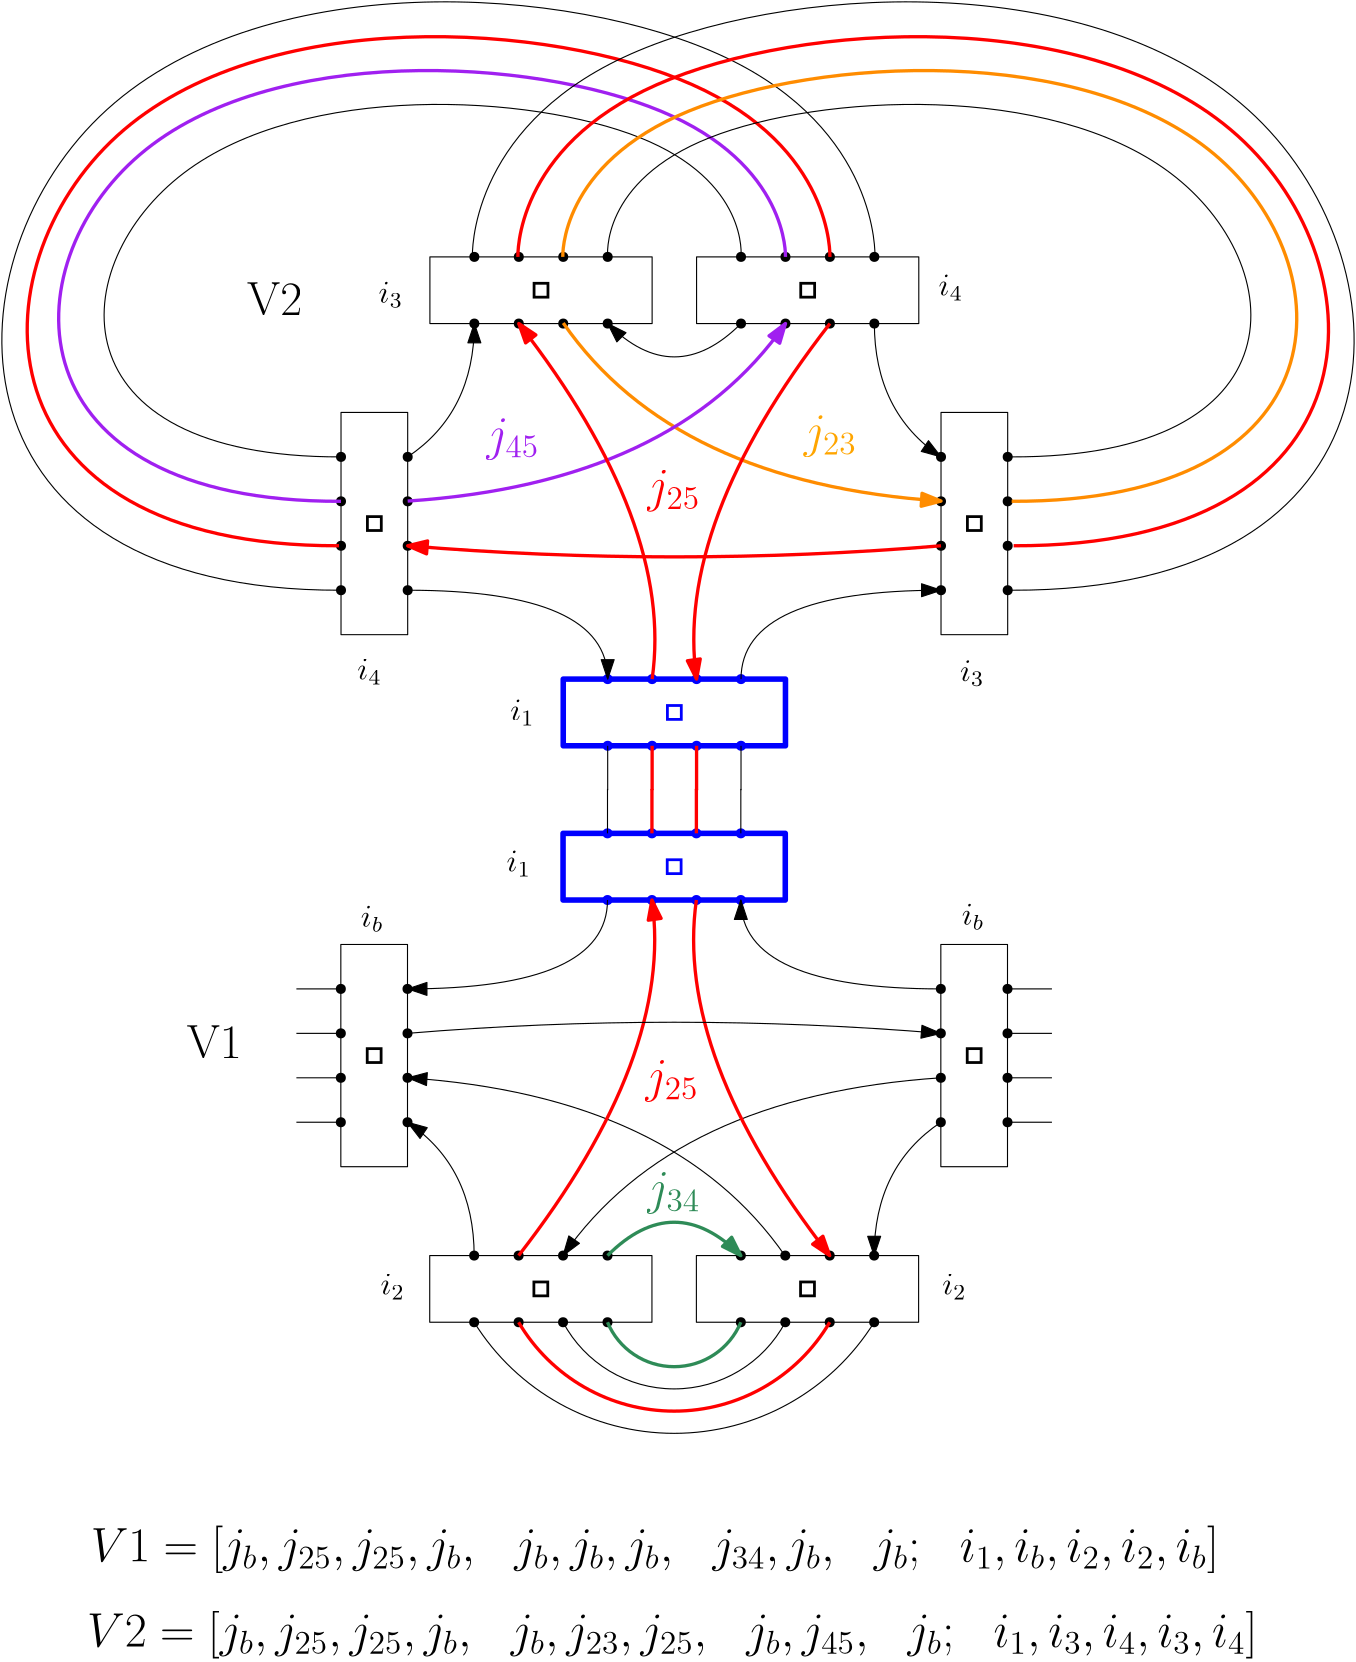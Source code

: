 <?xml version="1.0"?>
<!DOCTYPE ipe SYSTEM "ipe.dtd">
<ipe version="70218" creator="Ipe 7.2.23">
<info created="D:20220509213719" modified="D:20220527085534"/>
<ipestyle name="basic">
<symbol name="arrow/arc(spx)">
<path stroke="sym-stroke" fill="sym-stroke" pen="sym-pen">
0 0 m
-1 0.333 l
-1 -0.333 l
h
</path>
</symbol>
<symbol name="arrow/farc(spx)">
<path stroke="sym-stroke" fill="white" pen="sym-pen">
0 0 m
-1 0.333 l
-1 -0.333 l
h
</path>
</symbol>
<symbol name="arrow/ptarc(spx)">
<path stroke="sym-stroke" fill="sym-stroke" pen="sym-pen">
0 0 m
-1 0.333 l
-0.8 0 l
-1 -0.333 l
h
</path>
</symbol>
<symbol name="arrow/fptarc(spx)">
<path stroke="sym-stroke" fill="white" pen="sym-pen">
0 0 m
-1 0.333 l
-0.8 0 l
-1 -0.333 l
h
</path>
</symbol>
<symbol name="mark/circle(sx)" transformations="translations">
<path fill="sym-stroke">
0.6 0 0 0.6 0 0 e
0.4 0 0 0.4 0 0 e
</path>
</symbol>
<symbol name="mark/disk(sx)" transformations="translations">
<path fill="sym-stroke">
0.6 0 0 0.6 0 0 e
</path>
</symbol>
<symbol name="mark/fdisk(sfx)" transformations="translations">
<group>
<path fill="sym-fill">
0.5 0 0 0.5 0 0 e
</path>
<path fill="sym-stroke" fillrule="eofill">
0.6 0 0 0.6 0 0 e
0.4 0 0 0.4 0 0 e
</path>
</group>
</symbol>
<symbol name="mark/box(sx)" transformations="translations">
<path fill="sym-stroke" fillrule="eofill">
-0.6 -0.6 m
0.6 -0.6 l
0.6 0.6 l
-0.6 0.6 l
h
-0.4 -0.4 m
0.4 -0.4 l
0.4 0.4 l
-0.4 0.4 l
h
</path>
</symbol>
<symbol name="mark/square(sx)" transformations="translations">
<path fill="sym-stroke">
-0.6 -0.6 m
0.6 -0.6 l
0.6 0.6 l
-0.6 0.6 l
h
</path>
</symbol>
<symbol name="mark/fsquare(sfx)" transformations="translations">
<group>
<path fill="sym-fill">
-0.5 -0.5 m
0.5 -0.5 l
0.5 0.5 l
-0.5 0.5 l
h
</path>
<path fill="sym-stroke" fillrule="eofill">
-0.6 -0.6 m
0.6 -0.6 l
0.6 0.6 l
-0.6 0.6 l
h
-0.4 -0.4 m
0.4 -0.4 l
0.4 0.4 l
-0.4 0.4 l
h
</path>
</group>
</symbol>
<symbol name="mark/cross(sx)" transformations="translations">
<group>
<path fill="sym-stroke">
-0.43 -0.57 m
0.57 0.43 l
0.43 0.57 l
-0.57 -0.43 l
h
</path>
<path fill="sym-stroke">
-0.43 0.57 m
0.57 -0.43 l
0.43 -0.57 l
-0.57 0.43 l
h
</path>
</group>
</symbol>
<symbol name="arrow/fnormal(spx)">
<path stroke="sym-stroke" fill="white" pen="sym-pen">
0 0 m
-1 0.333 l
-1 -0.333 l
h
</path>
</symbol>
<symbol name="arrow/pointed(spx)">
<path stroke="sym-stroke" fill="sym-stroke" pen="sym-pen">
0 0 m
-1 0.333 l
-0.8 0 l
-1 -0.333 l
h
</path>
</symbol>
<symbol name="arrow/fpointed(spx)">
<path stroke="sym-stroke" fill="white" pen="sym-pen">
0 0 m
-1 0.333 l
-0.8 0 l
-1 -0.333 l
h
</path>
</symbol>
<symbol name="arrow/linear(spx)">
<path stroke="sym-stroke" pen="sym-pen">
-1 0.333 m
0 0 l
-1 -0.333 l
</path>
</symbol>
<symbol name="arrow/fdouble(spx)">
<path stroke="sym-stroke" fill="white" pen="sym-pen">
0 0 m
-1 0.333 l
-1 -0.333 l
h
-1 0 m
-2 0.333 l
-2 -0.333 l
h
</path>
</symbol>
<symbol name="arrow/double(spx)">
<path stroke="sym-stroke" fill="sym-stroke" pen="sym-pen">
0 0 m
-1 0.333 l
-1 -0.333 l
h
-1 0 m
-2 0.333 l
-2 -0.333 l
h
</path>
</symbol>
<symbol name="arrow/mid-normal(spx)">
<path stroke="sym-stroke" fill="sym-stroke" pen="sym-pen">
0.5 0 m
-0.5 0.333 l
-0.5 -0.333 l
h
</path>
</symbol>
<symbol name="arrow/mid-fnormal(spx)">
<path stroke="sym-stroke" fill="white" pen="sym-pen">
0.5 0 m
-0.5 0.333 l
-0.5 -0.333 l
h
</path>
</symbol>
<symbol name="arrow/mid-pointed(spx)">
<path stroke="sym-stroke" fill="sym-stroke" pen="sym-pen">
0.5 0 m
-0.5 0.333 l
-0.3 0 l
-0.5 -0.333 l
h
</path>
</symbol>
<symbol name="arrow/mid-fpointed(spx)">
<path stroke="sym-stroke" fill="white" pen="sym-pen">
0.5 0 m
-0.5 0.333 l
-0.3 0 l
-0.5 -0.333 l
h
</path>
</symbol>
<symbol name="arrow/mid-double(spx)">
<path stroke="sym-stroke" fill="sym-stroke" pen="sym-pen">
1 0 m
0 0.333 l
0 -0.333 l
h
0 0 m
-1 0.333 l
-1 -0.333 l
h
</path>
</symbol>
<symbol name="arrow/mid-fdouble(spx)">
<path stroke="sym-stroke" fill="white" pen="sym-pen">
1 0 m
0 0.333 l
0 -0.333 l
h
0 0 m
-1 0.333 l
-1 -0.333 l
h
</path>
</symbol>
<symbol name="arrow/mid-spinfoam(spx)">
<path stroke="sym-stroke" pen="sym-pen">
-0.25 0.5 m
0.25 0 l
-0.25 -0.5 l
</path>
</symbol>
<anglesize name="22.5 deg" value="22.5"/>
<anglesize name="30 deg" value="30"/>
<anglesize name="45 deg" value="45"/>
<anglesize name="60 deg" value="60"/>
<anglesize name="90 deg" value="90"/>
<arrowsize name="large" value="10"/>
<arrowsize name="small" value="5"/>
<arrowsize name="tiny" value="3"/>
<color name="blue" value="0 0 1"/>
<color name="brown" value="0.647 0.165 0.165"/>
<color name="darkblue" value="0 0 0.545"/>
<color name="darkcyan" value="0 0.545 0.545"/>
<color name="darkgray" value="0.663"/>
<color name="darkgreen" value="0 0.392 0"/>
<color name="darkmagenta" value="0.545 0 0.545"/>
<color name="darkorange" value="1 0.549 0"/>
<color name="darkred" value="0.545 0 0"/>
<color name="gold" value="1 0.843 0"/>
<color name="gray" value="0.745"/>
<color name="green" value="0 1 0"/>
<color name="lightblue" value="0.678 0.847 0.902"/>
<color name="lightcyan" value="0.878 1 1"/>
<color name="lightgray" value="0.827"/>
<color name="lightgreen" value="0.565 0.933 0.565"/>
<color name="lightyellow" value="1 1 0.878"/>
<color name="navy" value="0 0 0.502"/>
<color name="orange" value="1 0.647 0"/>
<color name="pink" value="1 0.753 0.796"/>
<color name="purple" value="0.627 0.125 0.941"/>
<color name="red" value="1 0 0"/>
<color name="seagreen" value="0.18 0.545 0.341"/>
<color name="turquoise" value="0.251 0.878 0.816"/>
<color name="violet" value="0.933 0.51 0.933"/>
<color name="yellow" value="1 1 0"/>
<dashstyle name="dash dot dotted" value="[4 2 1 2 1 2] 0"/>
<dashstyle name="dash dotted" value="[4 2 1 2] 0"/>
<dashstyle name="dashed" value="[4] 0"/>
<dashstyle name="dotted" value="[1 3] 0"/>
<gridsize name="10 pts (~3.5 mm)" value="10"/>
<gridsize name="14 pts (~5 mm)" value="14"/>
<gridsize name="16 pts (~6 mm)" value="16"/>
<gridsize name="20 pts (~7 mm)" value="20"/>
<gridsize name="28 pts (~10 mm)" value="28"/>
<gridsize name="32 pts (~12 mm)" value="32"/>
<gridsize name="4 pts" value="4"/>
<gridsize name="56 pts (~20 mm)" value="56"/>
<gridsize name="8 pts (~3 mm)" value="8"/>
<opacity name="10%" value="0.1"/>
<opacity name="30%" value="0.3"/>
<opacity name="50%" value="0.5"/>
<opacity name="75%" value="0.75"/>
<pen name="fat" value="1.2"/>
<pen name="heavier" value="0.8"/>
<pen name="ultrafat" value="2"/>
<symbolsize name="large" value="5"/>
<symbolsize name="small" value="2"/>
<symbolsize name="tiny" value="1.1"/>
<textsize name="Huge" value="\Huge"/>
<textsize name="LARGE" value="\LARGE"/>
<textsize name="Large" value="\Large"/>
<textsize name="footnote" value="\footnotesize"/>
<textsize name="huge" value="\huge"/>
<textsize name="large" value="\large"/>
<textsize name="small" value="\small"/>
<textsize name="tiny" value="\tiny"/>
<textstyle name="center" begin="\begin{center}" end="\end{center}"/>
<textstyle name="item" begin="\begin{itemize}\item{}" end="\end{itemize}"/>
<textstyle name="itemize" begin="\begin{itemize}" end="\end{itemize}"/>
<tiling name="falling" angle="-60" step="4" width="1"/>
<tiling name="rising" angle="30" step="4" width="1"/>
</ipestyle>
<page>
<layer name="SelfEnergy"/>
<layer name="Frogface"/>
<layer name="Penguin"/>
<layer name="Goat"/>
<view layers="Goat" active="Goat"/>
<group layer="SelfEnergy" matrix="0 1 -1 0 544 184">
<path stroke="black">
192 464 m
192 384 l
216 384 l
216 464 l
h
</path>
<use name="mark/disk(sx)" pos="192 448" size="normal" stroke="black"/>
<use name="mark/disk(sx)" pos="192 432" size="normal" stroke="black"/>
<use name="mark/disk(sx)" pos="192 416" size="normal" stroke="black"/>
<use name="mark/disk(sx)" pos="192 400" size="normal" stroke="black"/>
<use name="mark/disk(sx)" pos="216 448" size="normal" stroke="black"/>
<use name="mark/disk(sx)" pos="216 432" size="normal" stroke="black"/>
<use name="mark/disk(sx)" pos="216 416" size="normal" stroke="black"/>
<use name="mark/disk(sx)" pos="216 400" size="normal" stroke="black"/>
<use name="mark/fsquare(sfx)" pos="204 424" size="large" stroke="black"/>
</group>
<group matrix="1 0 0 1 0 -96">
<path stroke="black">
192 464 m
192 384 l
216 384 l
216 464 l
h
</path>
<use name="mark/disk(sx)" pos="192 448" size="normal" stroke="black"/>
<use name="mark/disk(sx)" pos="192 432" size="normal" stroke="black"/>
<use name="mark/disk(sx)" pos="192 416" size="normal" stroke="black"/>
<use name="mark/disk(sx)" pos="192 400" size="normal" stroke="black"/>
<use name="mark/disk(sx)" pos="216 448" size="normal" stroke="black"/>
<use name="mark/disk(sx)" pos="216 432" size="normal" stroke="black"/>
<use name="mark/disk(sx)" pos="216 416" size="normal" stroke="black"/>
<use name="mark/disk(sx)" pos="216 400" size="normal" stroke="black"/>
<use name="mark/fsquare(sfx)" pos="204 424" size="large" stroke="black"/>
</group>
<group matrix="1 0 0 1 0 -192">
<path stroke="black">
192 464 m
192 384 l
216 384 l
216 464 l
h
</path>
<use name="mark/disk(sx)" pos="192 448" size="normal" stroke="black"/>
<use name="mark/disk(sx)" pos="192 432" size="normal" stroke="black"/>
<use name="mark/disk(sx)" pos="192 416" size="normal" stroke="black"/>
<use name="mark/disk(sx)" pos="192 400" size="normal" stroke="black"/>
<use name="mark/disk(sx)" pos="216 448" size="normal" stroke="black"/>
<use name="mark/disk(sx)" pos="216 432" size="normal" stroke="black"/>
<use name="mark/disk(sx)" pos="216 416" size="normal" stroke="black"/>
<use name="mark/disk(sx)" pos="216 400" size="normal" stroke="black"/>
<use name="mark/fsquare(sfx)" pos="204 424" size="large" stroke="black"/>
</group>
<group matrix="0 1 -1 0 544 -32">
<path stroke="black">
192 464 m
192 384 l
216 384 l
216 464 l
h
</path>
<use name="mark/disk(sx)" pos="192 448" size="normal" stroke="black"/>
<use name="mark/disk(sx)" pos="192 432" size="normal" stroke="black"/>
<use name="mark/disk(sx)" pos="192 416" size="normal" stroke="black"/>
<use name="mark/disk(sx)" pos="192 400" size="normal" stroke="black"/>
<use name="mark/disk(sx)" pos="216 448" size="normal" stroke="black"/>
<use name="mark/disk(sx)" pos="216 432" size="normal" stroke="black"/>
<use name="mark/disk(sx)" pos="216 416" size="normal" stroke="black"/>
<use name="mark/disk(sx)" pos="216 400" size="normal" stroke="black"/>
<use name="mark/fsquare(sfx)" pos="204 424" size="large" stroke="black"/>
</group>
<group matrix="1 0 0 1 -152 -144">
<path stroke="black">
192 464 m
192 384 l
216 384 l
216 464 l
h
</path>
<use name="mark/disk(sx)" pos="192 448" size="normal" stroke="black"/>
<use name="mark/disk(sx)" pos="192 432" size="normal" stroke="black"/>
<use name="mark/disk(sx)" pos="192 416" size="normal" stroke="black"/>
<use name="mark/disk(sx)" pos="192 400" size="normal" stroke="black"/>
<use name="mark/disk(sx)" pos="216 448" size="normal" stroke="black"/>
<use name="mark/disk(sx)" pos="216 432" size="normal" stroke="black"/>
<use name="mark/disk(sx)" pos="216 416" size="normal" stroke="black"/>
<use name="mark/disk(sx)" pos="216 400" size="normal" stroke="black"/>
<use name="mark/fsquare(sfx)" pos="204 424" size="large" stroke="black"/>
</group>
<path stroke="black">
64 304 m
96 304
96 376 c
</path>
<path stroke="black">
64 256 m
96 256
96 184 c
</path>
<path stroke="black">
144 184 m
160.115 208
192.199 208 c
</path>
<path stroke="black">
192 304 m
168 280
192 256 c
</path>
<path matrix="0.800496 0 0 1 38.3444 0" stroke="black">
112 184 m
120.01 280
192.199 320 c
</path>
<path matrix="0.8 0 0 1 38.4 0" stroke="black">
112 376 m
120 280
192 240 c
</path>
<path stroke="black">
64 288 m
120 280
192 336 c
</path>
<path stroke="black">
64 272 m
120 280
192 224 c
</path>
<path matrix="1 0 0 1 -16 0" stroke="black">
128 376 m
120 280
128 184 c
</path>
<path stroke="black">
24 304 m
40 304 l
</path>
<path stroke="black">
24 288 m
40 288 l
</path>
<path stroke="black">
24 272 m
40 272 l
</path>
<path stroke="black">
24 256 m
40 256 l
</path>
<path stroke="black">
144 376 m
160.066 352
192.065 352 c
</path>
<group matrix="0 -1 1 0 -32 376">
<path stroke="black">
192 464 m
192 384 l
216 384 l
216 464 l
h
</path>
<use name="mark/disk(sx)" pos="192 448" size="normal" stroke="black"/>
<use name="mark/disk(sx)" pos="192 432" size="normal" stroke="black"/>
<use name="mark/disk(sx)" pos="192 416" size="normal" stroke="black"/>
<use name="mark/disk(sx)" pos="192 400" size="normal" stroke="black"/>
<use name="mark/disk(sx)" pos="216 448" size="normal" stroke="black"/>
<use name="mark/disk(sx)" pos="216 432" size="normal" stroke="black"/>
<use name="mark/disk(sx)" pos="216 416" size="normal" stroke="black"/>
<use name="mark/disk(sx)" pos="216 400" size="normal" stroke="black"/>
<use name="mark/fsquare(sfx)" pos="204 424" size="large" stroke="black"/>
</group>
<group matrix="-1 0 0 -1 512 656">
<path stroke="black">
192 464 m
192 384 l
216 384 l
216 464 l
h
</path>
<use name="mark/disk(sx)" pos="192 448" size="normal" stroke="black"/>
<use name="mark/disk(sx)" pos="192 432" size="normal" stroke="black"/>
<use name="mark/disk(sx)" pos="192 416" size="normal" stroke="black"/>
<use name="mark/disk(sx)" pos="192 400" size="normal" stroke="black"/>
<use name="mark/disk(sx)" pos="216 448" size="normal" stroke="black"/>
<use name="mark/disk(sx)" pos="216 432" size="normal" stroke="black"/>
<use name="mark/disk(sx)" pos="216 416" size="normal" stroke="black"/>
<use name="mark/disk(sx)" pos="216 400" size="normal" stroke="black"/>
<use name="mark/fsquare(sfx)" pos="204 424" size="large" stroke="black"/>
</group>
<group matrix="-1 0 0 -1 512 752">
<path stroke="black">
192 464 m
192 384 l
216 384 l
216 464 l
h
</path>
<use name="mark/disk(sx)" pos="192 448" size="normal" stroke="black"/>
<use name="mark/disk(sx)" pos="192 432" size="normal" stroke="black"/>
<use name="mark/disk(sx)" pos="192 416" size="normal" stroke="black"/>
<use name="mark/disk(sx)" pos="192 400" size="normal" stroke="black"/>
<use name="mark/disk(sx)" pos="216 448" size="normal" stroke="black"/>
<use name="mark/disk(sx)" pos="216 432" size="normal" stroke="black"/>
<use name="mark/disk(sx)" pos="216 416" size="normal" stroke="black"/>
<use name="mark/disk(sx)" pos="216 400" size="normal" stroke="black"/>
<use name="mark/fsquare(sfx)" pos="204 424" size="large" stroke="black"/>
</group>
<group matrix="0 -1 1 0 -32 592">
<path stroke="black">
192 464 m
192 384 l
216 384 l
216 464 l
h
</path>
<use name="mark/disk(sx)" pos="192 448" size="normal" stroke="black"/>
<use name="mark/disk(sx)" pos="192 432" size="normal" stroke="black"/>
<use name="mark/disk(sx)" pos="192 416" size="normal" stroke="black"/>
<use name="mark/disk(sx)" pos="192 400" size="normal" stroke="black"/>
<use name="mark/disk(sx)" pos="216 448" size="normal" stroke="black"/>
<use name="mark/disk(sx)" pos="216 432" size="normal" stroke="black"/>
<use name="mark/disk(sx)" pos="216 416" size="normal" stroke="black"/>
<use name="mark/disk(sx)" pos="216 400" size="normal" stroke="black"/>
<use name="mark/fsquare(sfx)" pos="204 424" size="large" stroke="black"/>
</group>
<group matrix="-1 0 0 -1 664 704">
<path stroke="black">
192 464 m
192 384 l
216 384 l
216 464 l
h
</path>
<use name="mark/disk(sx)" pos="192 448" size="normal" stroke="black"/>
<use name="mark/disk(sx)" pos="192 432" size="normal" stroke="black"/>
<use name="mark/disk(sx)" pos="192 416" size="normal" stroke="black"/>
<use name="mark/disk(sx)" pos="192 400" size="normal" stroke="black"/>
<use name="mark/disk(sx)" pos="216 448" size="normal" stroke="black"/>
<use name="mark/disk(sx)" pos="216 432" size="normal" stroke="black"/>
<use name="mark/disk(sx)" pos="216 416" size="normal" stroke="black"/>
<use name="mark/disk(sx)" pos="216 400" size="normal" stroke="black"/>
<use name="mark/fsquare(sfx)" pos="204 424" size="large" stroke="black"/>
</group>
<path matrix="-1 0 0 -1 512 560" stroke="black">
64 304 m
96 304
96 376 c
</path>
<path matrix="-1 0 0 -1 512 560" stroke="black">
64 256 m
96 256
96 184 c
</path>
<path matrix="-1 0 0 -1 512 560" stroke="black">
144 184 m
160.115 208
192.199 208 c
</path>
<path matrix="-1 0 0 -1 512 560" stroke="black">
192 304 m
168 280
192 256 c
</path>
<path matrix="-0.800496 0 0 -1 473.656 560" stroke="black">
112 184 m
120.01 280
192.199 320 c
</path>
<path matrix="-0.8 0 0 -1 473.6 560" stroke="black">
112 376 m
120 280
192 240 c
</path>
<path matrix="-1 0 0 -1 512 560" stroke="black">
64 288 m
120 280
192 336 c
</path>
<path matrix="-1 0 0 -1 512 560" stroke="black">
64 272 m
120 280
192 224 c
</path>
<path matrix="-1 0 0 -1 528 560" stroke="black">
128 376 m
120 280
128 184 c
</path>
<path matrix="-1 0 0 -1 512 560" stroke="black">
24 304 m
40 304 l
</path>
<path matrix="-1 0 0 -1 512 560" stroke="black">
24 288 m
40 288 l
</path>
<path matrix="-1 0 0 -1 512 560" stroke="black">
24 272 m
40 272 l
</path>
<path matrix="-1 0 0 -1 512 560" stroke="black">
24 256 m
40 256 l
</path>
<path matrix="-1 0 0 -1 512 560" stroke="black">
144 376 m
160.066 352
192.065 352 c
</path>
<path matrix="-1 0 0 -1 512 776" stroke="black">
144 376 m
160.066 352
192.065 352 c
</path>
<path matrix="1 0 0 1 0 216" stroke="black">
144 184 m
160.115 208
192.199 208 c
</path>
<path stroke="black">
192.199 424 m
319.935 424 l
</path>
<path stroke="black">
216 352 m
296 352 l
</path>
<path stroke="black">
216 336 m
296 336 l
</path>
<path stroke="black">
216 320 m
296 320 l
</path>
<path stroke="black">
216 304 m
296 304 l
</path>
<path stroke="black">
216 256 m
296 256 l
</path>
<path stroke="black">
216 240 m
296 240 l
</path>
<path stroke="black">
216 224 m
296 224 l
</path>
<path stroke="black">
216 208 m
296 208 l
</path>
<path matrix="-1.18182 0 0 -1.66667 554.182 1026.67" stroke="black">
144 376 m
160.066 352
192.065 352 c
</path>
<path matrix="1.18182 0 0 1.66667 -42.1818 93.3333" stroke="black">
144 184 m
160.115 208
192.199 208 c
</path>
<path stroke="black">
184.962 440 m
327.196 440 l
</path>
<path matrix="-1.36364 0 0 -2.33335 596.364 1277.34" stroke="black">
144 376 m
160.066 352
192.065 352 c
</path>
<path matrix="1.36364 0 0 2.33335 -84.3637 -29.3354" stroke="black">
144 184 m
160.115 208
192.199 208 c
</path>
<path stroke="black">
177.726 456.002 m
334.457 456.003 l
</path>
<path matrix="-1.54546 0 0 -3.00005 638.547 1528.02" stroke="black">
144 376 m
160.066 352
192.065 352 c
</path>
<path matrix="1.54546 0 0 3.00005 -126.546 -152.009" stroke="black">
144 184 m
160.115 208
192.199 208 c
</path>
<path stroke="black">
170.49 472.003 m
341.718 472.001 l
</path>
<path matrix="1 0 0 1 0.00024 -216" stroke="black">
144 376 m
160.066 352
192.065 352 c
</path>
<path matrix="-1 0 0 -1 512 344" stroke="black">
144 184 m
160.115 208
192.199 208 c
</path>
<path stroke="black">
319.801 136 m
192.065 136 l
</path>
<path matrix="1.18182 0 0 1.66667 -42.1818 -466.67" stroke="black">
144 376 m
160.066 352
192.065 352 c
</path>
<path matrix="-1.18182 0 0 -1.66667 554.182 466.667" stroke="black">
144 184 m
160.115 208
192.199 208 c
</path>
<path stroke="black">
327.037 120 m
184.804 119.999 l
</path>
<path matrix="1.36364 0 0 2.33335 -84.3638 -717.34" stroke="black">
144 376 m
160.066 352
192.065 352 c
</path>
<path matrix="-1.36364 0 0 -2.33335 596.364 589.336" stroke="black">
144 184 m
160.115 208
192.199 208 c
</path>
<path stroke="black">
334.274 103.999 m
177.542 103.998 l
</path>
<path matrix="1.54546 0 0 3.00005 -126.547 -968.02" stroke="black">
144 376 m
160.066 352
192.065 352 c
</path>
<path matrix="-1.54546 0 0 -3.00005 638.546 712.009" stroke="black">
144 184 m
160.115 208
192.199 208 c
</path>
<path stroke="black">
341.51 87.9988 m
170.282 87.999 l
</path>
<group layer="Frogface" matrix="0 1 -1 0 578.558 439.983">
<path stroke="black">
192 464 m
192 384 l
216 384 l
216 464 l
h
</path>
<use name="mark/disk(sx)" pos="192 448" size="normal" stroke="black"/>
<use name="mark/disk(sx)" pos="192 432" size="normal" stroke="black"/>
<use name="mark/disk(sx)" pos="192 416" size="normal" stroke="black"/>
<use name="mark/disk(sx)" pos="192 400" size="normal" stroke="black"/>
<use name="mark/disk(sx)" pos="216 448" size="normal" stroke="black"/>
<use name="mark/disk(sx)" pos="216 432" size="normal" stroke="black"/>
<use name="mark/disk(sx)" pos="216 416" size="normal" stroke="black"/>
<use name="mark/disk(sx)" pos="216 400" size="normal" stroke="black"/>
<use name="mark/fsquare(sfx)" pos="204 424" size="large" stroke="black"/>
</group>
<group matrix="1 0 0 1 34.5577 159.983">
<path stroke="black">
192 464 m
192 384 l
216 384 l
216 464 l
h
</path>
<use name="mark/disk(sx)" pos="192 448" size="normal" stroke="black"/>
<use name="mark/disk(sx)" pos="192 432" size="normal" stroke="black"/>
<use name="mark/disk(sx)" pos="192 416" size="normal" stroke="black"/>
<use name="mark/disk(sx)" pos="192 400" size="normal" stroke="black"/>
<use name="mark/disk(sx)" pos="216 448" size="normal" stroke="black"/>
<use name="mark/disk(sx)" pos="216 432" size="normal" stroke="black"/>
<use name="mark/disk(sx)" pos="216 416" size="normal" stroke="black"/>
<use name="mark/disk(sx)" pos="216 400" size="normal" stroke="black"/>
<use name="mark/fsquare(sfx)" pos="204 424" size="large" stroke="black"/>
</group>
<group matrix="1 0 0 1 34.5577 63.9829">
<path stroke="black">
192 464 m
192 384 l
216 384 l
216 464 l
h
</path>
<use name="mark/disk(sx)" pos="192 448" size="normal" stroke="black"/>
<use name="mark/disk(sx)" pos="192 432" size="normal" stroke="black"/>
<use name="mark/disk(sx)" pos="192 416" size="normal" stroke="black"/>
<use name="mark/disk(sx)" pos="192 400" size="normal" stroke="black"/>
<use name="mark/disk(sx)" pos="216 448" size="normal" stroke="black"/>
<use name="mark/disk(sx)" pos="216 432" size="normal" stroke="black"/>
<use name="mark/disk(sx)" pos="216 416" size="normal" stroke="black"/>
<use name="mark/disk(sx)" pos="216 400" size="normal" stroke="black"/>
<use name="mark/fsquare(sfx)" pos="204 424" size="large" stroke="black"/>
</group>
<group matrix="0 1 -1 0 578.558 223.983">
<path stroke="black">
192 464 m
192 384 l
216 384 l
216 464 l
h
</path>
<use name="mark/disk(sx)" pos="192 448" size="normal" stroke="black"/>
<use name="mark/disk(sx)" pos="192 432" size="normal" stroke="black"/>
<use name="mark/disk(sx)" pos="192 416" size="normal" stroke="black"/>
<use name="mark/disk(sx)" pos="192 400" size="normal" stroke="black"/>
<use name="mark/disk(sx)" pos="216 448" size="normal" stroke="black"/>
<use name="mark/disk(sx)" pos="216 432" size="normal" stroke="black"/>
<use name="mark/disk(sx)" pos="216 416" size="normal" stroke="black"/>
<use name="mark/disk(sx)" pos="216 400" size="normal" stroke="black"/>
<use name="mark/fsquare(sfx)" pos="204 424" size="large" stroke="black"/>
</group>
<group matrix="1 0 0 1 -117.442 111.983">
<path stroke="blue" pen="ultrafat">
192 464 m
192 384 l
216 384 l
216 464 l
h
</path>
<use name="mark/disk(sx)" pos="192 448" size="normal" stroke="blue"/>
<use name="mark/disk(sx)" pos="192 432" size="normal" stroke="blue"/>
<use name="mark/disk(sx)" pos="192 416" size="normal" stroke="blue"/>
<use name="mark/disk(sx)" pos="192 400" size="normal" stroke="blue"/>
<use name="mark/disk(sx)" pos="216 448" size="normal" stroke="blue"/>
<use name="mark/disk(sx)" pos="216 432" size="normal" stroke="blue"/>
<use name="mark/disk(sx)" pos="216 416" size="normal" stroke="blue"/>
<use name="mark/disk(sx)" pos="216 400" size="normal" stroke="blue"/>
<use name="mark/fsquare(sfx)" pos="204 424" size="large" stroke="blue"/>
</group>
<path matrix="1 0 0 1 34.5577 255.983" stroke="black" rarrow="normal/normal">
64 304 m
96 304
96 376 c
</path>
<path matrix="1 0 0 1 34.5577 255.983" stroke="black" arrow="normal/normal">
64 256 m
96 256
96 184 c
</path>
<path matrix="1 0 0 1 34.5577 255.983" stroke="red" pen="fat" rarrow="normal/normal">
144 184 m
160.115 208
192.199 208 c
</path>
<path matrix="1 0 0 1 34.5577 255.983" stroke="black" rarrow="normal/normal">
192 304 m
168 280
192 256 c
</path>
<path matrix="0.800496 0 0 1 72.9021 255.983" stroke="purple" pen="fat" rarrow="normal/normal">
112 184 m
120.01 280
192.199 320 c
</path>
<path matrix="0.8 0 0 1 72.9577 255.983" stroke="black" arrow="normal/normal">
112 376 m
120 280
192 240 c
</path>
<path matrix="1 0 0 1 34.5577 255.983" stroke="black" arrow="normal/normal">
64 288 m
120 280
192 336 c
</path>
<path matrix="1 0 0 1 34.5577 255.983" stroke="black" rarrow="normal/normal">
64 272 m
120 280
192 224 c
</path>
<path matrix="1 0 0 1 18.5577 255.983" stroke="purple" pen="fat" rarrow="normal/normal">
128 376 m
120 280
128 184 c
</path>
<path matrix="1 0 0 1 34.5577 255.983" stroke="black">
24 304 m
40 304 l
</path>
<path matrix="1 0 0 1 34.5577 255.983" stroke="black">
24 288 m
40 288 l
</path>
<path matrix="1 0 0 1 34.5577 255.983" stroke="black">
24 272 m
40 272 l
</path>
<path matrix="1 0 0 1 34.5577 255.983" stroke="black">
24 256 m
40 256 l
</path>
<path matrix="1 0 0 1 34.5577 255.983" stroke="darkorange" pen="fat" arrow="normal/normal">
144 376 m
160.066 352
192.065 352 c
</path>
<group matrix="0 -1 1 0 2.55709 631.984">
<path stroke="black">
192 464 m
192 384 l
216 384 l
216 464 l
h
</path>
<use name="mark/disk(sx)" pos="192 448" size="normal" stroke="black"/>
<use name="mark/disk(sx)" pos="192 432" size="normal" stroke="black"/>
<use name="mark/disk(sx)" pos="192 416" size="normal" stroke="black"/>
<use name="mark/disk(sx)" pos="192 400" size="normal" stroke="black"/>
<use name="mark/disk(sx)" pos="216 448" size="normal" stroke="black"/>
<use name="mark/disk(sx)" pos="216 432" size="normal" stroke="black"/>
<use name="mark/disk(sx)" pos="216 416" size="normal" stroke="black"/>
<use name="mark/disk(sx)" pos="216 400" size="normal" stroke="black"/>
<use name="mark/fsquare(sfx)" pos="204 424" size="large" stroke="black"/>
</group>
<group matrix="-1 0 0 -1 546.557 911.984">
<path stroke="black">
192 464 m
192 384 l
216 384 l
216 464 l
h
</path>
<use name="mark/disk(sx)" pos="192 448" size="normal" stroke="black"/>
<use name="mark/disk(sx)" pos="192 432" size="normal" stroke="black"/>
<use name="mark/disk(sx)" pos="192 416" size="normal" stroke="black"/>
<use name="mark/disk(sx)" pos="192 400" size="normal" stroke="black"/>
<use name="mark/disk(sx)" pos="216 448" size="normal" stroke="black"/>
<use name="mark/disk(sx)" pos="216 432" size="normal" stroke="black"/>
<use name="mark/disk(sx)" pos="216 416" size="normal" stroke="black"/>
<use name="mark/disk(sx)" pos="216 400" size="normal" stroke="black"/>
<use name="mark/fsquare(sfx)" pos="204 424" size="large" stroke="black"/>
</group>
<group matrix="-1 0 0 -1 546.557 1007.98">
<path stroke="black">
192 464 m
192 384 l
216 384 l
216 464 l
h
</path>
<use name="mark/disk(sx)" pos="192 448" size="normal" stroke="black"/>
<use name="mark/disk(sx)" pos="192 432" size="normal" stroke="black"/>
<use name="mark/disk(sx)" pos="192 416" size="normal" stroke="black"/>
<use name="mark/disk(sx)" pos="192 400" size="normal" stroke="black"/>
<use name="mark/disk(sx)" pos="216 448" size="normal" stroke="black"/>
<use name="mark/disk(sx)" pos="216 432" size="normal" stroke="black"/>
<use name="mark/disk(sx)" pos="216 416" size="normal" stroke="black"/>
<use name="mark/disk(sx)" pos="216 400" size="normal" stroke="black"/>
<use name="mark/fsquare(sfx)" pos="204 424" size="large" stroke="black"/>
</group>
<group matrix="0 -1 1 0 2.55709 847.984">
<path stroke="black">
192 464 m
192 384 l
216 384 l
216 464 l
h
</path>
<use name="mark/disk(sx)" pos="192 448" size="normal" stroke="black"/>
<use name="mark/disk(sx)" pos="192 432" size="normal" stroke="black"/>
<use name="mark/disk(sx)" pos="192 416" size="normal" stroke="black"/>
<use name="mark/disk(sx)" pos="192 400" size="normal" stroke="black"/>
<use name="mark/disk(sx)" pos="216 448" size="normal" stroke="black"/>
<use name="mark/disk(sx)" pos="216 432" size="normal" stroke="black"/>
<use name="mark/disk(sx)" pos="216 416" size="normal" stroke="black"/>
<use name="mark/disk(sx)" pos="216 400" size="normal" stroke="black"/>
<use name="mark/fsquare(sfx)" pos="204 424" size="large" stroke="black"/>
</group>
<group matrix="-1 0 0 -1 698.557 959.984">
<path stroke="blue" pen="ultrafat">
192 464 m
192 384 l
216 384 l
216 464 l
h
</path>
<use name="mark/disk(sx)" pos="192 448" size="normal" stroke="blue"/>
<use name="mark/disk(sx)" pos="192 432" size="normal" stroke="blue"/>
<use name="mark/disk(sx)" pos="192 416" size="normal" stroke="blue"/>
<use name="mark/disk(sx)" pos="192 400" size="normal" stroke="blue"/>
<use name="mark/disk(sx)" pos="216 448" size="normal" stroke="blue"/>
<use name="mark/disk(sx)" pos="216 432" size="normal" stroke="blue"/>
<use name="mark/disk(sx)" pos="216 416" size="normal" stroke="blue"/>
<use name="mark/disk(sx)" pos="216 400" size="normal" stroke="blue"/>
<use name="mark/fsquare(sfx)" pos="204 424" size="large" stroke="blue"/>
</group>
<path matrix="-1 0 0 -1 546.557 815.984" stroke="black" rarrow="normal/normal">
64 304 m
96 304
96 376 c
</path>
<path matrix="-1 0 0 -1 546.557 815.984" stroke="black" arrow="normal/normal">
64 256 m
96 256
96 184 c
</path>
<path matrix="-1 0 0 -1 546.557 815.984" stroke="darkgreen" pen="fat" rarrow="normal/normal">
144 184 m
160.115 208
192.199 208 c
</path>
<path matrix="-1 0 0 -1 546.557 815.984" stroke="black" rarrow="normal/normal">
192 304 m
168 280
192 256 c
</path>
<path matrix="-0.800499 0 0 -1 508.213 815.984" stroke="black" rarrow="normal/normal">
112 184 m
120.01 280
192.199 320 c
</path>
<path matrix="-0.800002 0 0 -1 508.157 815.984" stroke="purple" pen="fat" arrow="normal/normal">
112 376 m
120 280
192 240 c
</path>
<path matrix="-1 0 0 -1 546.557 815.984" stroke="black" arrow="normal/normal">
64 288 m
120 280
192 336 c
</path>
<path matrix="-1 0 0 -1 546.557 815.984" stroke="black" rarrow="normal/normal">
64 272 m
120 280
192 224 c
</path>
<path matrix="-1 0 0 -1 562.557 815.984" stroke="purple" pen="fat" rarrow="normal/normal">
128 376 m
120 280
128 184 c
</path>
<path matrix="-1 0 0 -1 546.557 815.984" stroke="black">
24 304 m
40 304 l
</path>
<path matrix="-1 0 0 -1 546.557 815.984" stroke="black">
24 288 m
40 288 l
</path>
<path matrix="-1 0 0 -1 546.557 815.984" stroke="black">
24 272 m
40 272 l
</path>
<path matrix="-1 0 0 -1 546.557 815.984" stroke="black">
24 256 m
40 256 l
</path>
<path matrix="-1 0 0 -1 546.557 815.984" stroke="red" pen="fat" arrow="normal/normal">
144 376 m
160.066 352
192.065 352 c
</path>
<path matrix="1 0 0 1 34.5579 39.9829" stroke="red" pen="fat">
144 376 m
160.066 352
192.065 352 c
</path>
<path matrix="-1 0 0 -1 546.558 599.983" stroke="red" pen="fat">
144 184 m
160.115 208
192.199 208 c
</path>
<path matrix="1 0 0 1 34.5577 255.983" stroke="red" pen="fat">
319.801 136 m
192.065 136 l
</path>
<path matrix="1.18182 0 0 1.66667 -7.62411 -210.687" stroke="purple" pen="fat">
144 376 m
160.066 352
192.065 352 c
</path>
<path matrix="-1.18182 0 0 -1.66667 588.74 722.65" stroke="purple" pen="fat">
144 184 m
160.115 208
192.199 208 c
</path>
<path matrix="1 0 0 1 34.5577 255.983" stroke="purple" pen="fat">
327.037 120 m
184.804 119.999 l
</path>
<path matrix="1.36364 0 0 2.33335 -49.8061 -461.357" stroke="purple" pen="fat">
144 376 m
160.066 352
192.065 352 c
</path>
<path matrix="-1.36364 0 0 -2.33335 630.922 845.319" stroke="purple" pen="fat">
144 184 m
160.115 208
192.199 208 c
</path>
<path matrix="1 0 0 1 34.5577 255.983" stroke="purple" pen="fat">
334.274 103.999 m
177.543 104 l
</path>
<path matrix="1.54546 0 0 3.00005 -91.9893 -712.037" stroke="black">
144 376 m
160.066 352
192.065 352 c
</path>
<path matrix="-1.54546 0 0 -3.00005 673.104 967.992" stroke="black">
144 184 m
160.115 208
192.199 208 c
</path>
<path matrix="1 0 0 1 34.5577 255.983" stroke="black">
341.51 87.9986 m
170.281 87.9988 l
</path>
<path matrix="1 0 0 1 34.5577 255.983" stroke="black">
216 256 m
295.999 256.001 l
</path>
<path matrix="1 0 0 1 34.5577 255.983" stroke="black">
216 240 m
295.999 240.001 l
</path>
<path matrix="1 0 0 1 34.5577 255.983" stroke="black">
216 224 m
295.999 224.001 l
</path>
<path matrix="1 0 0 1 34.5577 255.983" stroke="red" pen="fat">
216 208 m
295.999 208.001 l
</path>
<path matrix="1 0 0 1 34.5577 255.983" stroke="darkorange" pen="fat">
144 400 m
43.6723 0 0 -43.6723 176.706 371.059 216 352 a
</path>
<path matrix="1 0 0 1 34.5577 255.983" stroke="black">
128 400 m
54.6302 0 0 -54.6302 174.909 372 216 336 a
</path>
<path matrix="1 0 0 1 34.5577 255.983" stroke="purple" pen="fat">
112 400 m
67.3291 0 0 -67.3291 173.231 372 216 320 a
</path>
<path matrix="1 0 0 1 34.5577 255.983" stroke="black">
96 400 m
80.6164 0 0 -80.6164 171.238 371.048 216 304 a
</path>
<path matrix="1 0 0 1 34.5577 255.983" stroke="darkgreen" pen="fat">
295.999 352.001 m
43.6727 0 0 -43.6727 335.294 371.058 367.999 400.001 a
</path>
<path matrix="1 0 0 1 34.5577 255.983" stroke="black">
295.999 336.001 m
54.6668 0 0 -54.6668 336.863 372.314 383.999 400.001 a
</path>
<path matrix="1 0 0 1 34.5577 255.983" stroke="purple" pen="fat">
295.999 320.001 m
67.329 0 0 -67.329 338.769 372 399.999 400.001 a
</path>
<path matrix="1 0 0 1 34.5577 255.983" stroke="black">
295.999 304.001 m
80.6163 0 0 -80.6163 340.762 371.048 415.999 400.001 a
</path>
<group layer="Goat" matrix="1 0 0 1 208.001 -144.001">
<path stroke="black">
192 464 m
192 384 l
216 384 l
216 464 l
h
</path>
<use name="mark/disk(sx)" pos="192 448" size="normal" stroke="black"/>
<use name="mark/disk(sx)" pos="192 432" size="normal" stroke="black"/>
<use name="mark/disk(sx)" pos="192 416" size="normal" stroke="black"/>
<use name="mark/disk(sx)" pos="192 400" size="normal" stroke="black"/>
<use name="mark/disk(sx)" pos="216 448" size="normal" stroke="black"/>
<use name="mark/disk(sx)" pos="216 432" size="normal" stroke="black"/>
<use name="mark/disk(sx)" pos="216 416" size="normal" stroke="black"/>
<use name="mark/disk(sx)" pos="216 400" size="normal" stroke="black"/>
<use name="mark/fsquare(sfx)" pos="204 424" size="large" stroke="black"/>
</group>
<group matrix="0 -1 1 0 -71.9992 399.999">
<path stroke="black">
192 464 m
192 384 l
216 384 l
216 464 l
h
</path>
<use name="mark/disk(sx)" pos="192 448" size="normal" stroke="black"/>
<use name="mark/disk(sx)" pos="192 432" size="normal" stroke="black"/>
<use name="mark/disk(sx)" pos="192 416" size="normal" stroke="black"/>
<use name="mark/disk(sx)" pos="192 400" size="normal" stroke="black"/>
<use name="mark/disk(sx)" pos="216 448" size="normal" stroke="black"/>
<use name="mark/disk(sx)" pos="216 432" size="normal" stroke="black"/>
<use name="mark/disk(sx)" pos="216 416" size="normal" stroke="black"/>
<use name="mark/disk(sx)" pos="216 400" size="normal" stroke="black"/>
<use name="mark/fsquare(sfx)" pos="204 424" size="large" stroke="black"/>
</group>
<group matrix="0 -1 1 0 -167.999 399.999">
<path stroke="black">
192 464 m
192 384 l
216 384 l
216 464 l
h
</path>
<use name="mark/disk(sx)" pos="192 448" size="normal" stroke="black"/>
<use name="mark/disk(sx)" pos="192 432" size="normal" stroke="black"/>
<use name="mark/disk(sx)" pos="192 416" size="normal" stroke="black"/>
<use name="mark/disk(sx)" pos="192 400" size="normal" stroke="black"/>
<use name="mark/disk(sx)" pos="216 448" size="normal" stroke="black"/>
<use name="mark/disk(sx)" pos="216 432" size="normal" stroke="black"/>
<use name="mark/disk(sx)" pos="216 416" size="normal" stroke="black"/>
<use name="mark/disk(sx)" pos="216 400" size="normal" stroke="black"/>
<use name="mark/fsquare(sfx)" pos="204 424" size="large" stroke="black"/>
</group>
<group matrix="1 0 0 1 -7.99922 -144.001">
<path stroke="black">
192 464 m
192 384 l
216 384 l
216 464 l
h
</path>
<use name="mark/disk(sx)" pos="192 448" size="normal" stroke="black"/>
<use name="mark/disk(sx)" pos="192 432" size="normal" stroke="black"/>
<use name="mark/disk(sx)" pos="192 416" size="normal" stroke="black"/>
<use name="mark/disk(sx)" pos="192 400" size="normal" stroke="black"/>
<use name="mark/disk(sx)" pos="216 448" size="normal" stroke="black"/>
<use name="mark/disk(sx)" pos="216 432" size="normal" stroke="black"/>
<use name="mark/disk(sx)" pos="216 416" size="normal" stroke="black"/>
<use name="mark/disk(sx)" pos="216 400" size="normal" stroke="black"/>
<use name="mark/fsquare(sfx)" pos="204 424" size="large" stroke="black"/>
</group>
<group matrix="0 -1 1 0 -119.999 551.999">
<path stroke="blue" pen="ultrafat">
192 464 m
192 384 l
216 384 l
216 464 l
h
</path>
<use name="mark/disk(sx)" pos="192 448" size="normal" stroke="blue"/>
<use name="mark/disk(sx)" pos="192 432" size="normal" stroke="blue"/>
<use name="mark/disk(sx)" pos="192 416" size="normal" stroke="blue"/>
<use name="mark/disk(sx)" pos="192 400" size="normal" stroke="blue"/>
<use name="mark/disk(sx)" pos="216 448" size="normal" stroke="blue"/>
<use name="mark/disk(sx)" pos="216 432" size="normal" stroke="blue"/>
<use name="mark/disk(sx)" pos="216 416" size="normal" stroke="blue"/>
<use name="mark/disk(sx)" pos="216 400" size="normal" stroke="blue"/>
<use name="mark/fsquare(sfx)" pos="204 424" size="large" stroke="blue"/>
</group>
<path matrix="0 -1 1 0 24.0008 399.999" stroke="black" rarrow="normal/normal">
64 304 m
96 304
96 376 c
</path>
<path matrix="0 -1 1 0 24.0008 399.999" stroke="black" arrow="normal/normal">
64 256 m
96 256
96 184 c
</path>
<path matrix="0 -1 1 0 24.0008 399.999" stroke="black" rarrow="normal/normal">
144 184 m
160.115 208
192.199 208 c
</path>
<path matrix="0 -1 1 0 24.0008 399.999" stroke="seagreen" pen="fat" rarrow="normal/normal">
192 304 m
168 280
192 256 c
</path>
<path matrix="0 -0.800499 1 0 24.0008 361.655" stroke="black" rarrow="normal/normal">
112 184 m
120.01 280
192.199 320 c
</path>
<path matrix="0 -0.800002 1 0 24.0008 361.599" stroke="black" arrow="normal/normal">
112 376 m
120 280
192 240 c
</path>
<path matrix="0 -1 1 0 24.0008 399.999" stroke="red" pen="fat" arrow="normal/normal">
64 288 m
120 280
192 336 c
</path>
<path matrix="0 -1 1 0 24.0008 399.999" stroke="red" pen="fat" rarrow="normal/normal">
64 272 m
120 280
192 224 c
</path>
<path matrix="0 -1 1 0 24.0008 415.999" stroke="black" rarrow="normal/normal">
128 376 m
120 280
128 184 c
</path>
<path matrix="0 -1 1 0 24.0008 399.999" stroke="black">
24 304 m
40 304 l
</path>
<path matrix="0 -1 1 0 24.0008 399.999" stroke="red" pen="fat">
24 288 m
40 288 l
</path>
<path matrix="0 -1 1 0 24.0008 399.999" stroke="red" pen="fat">
24 272 m
40 272 l
</path>
<path matrix="0 -1 1 0 24.0008 399.999" stroke="black">
24 256 m
40 256 l
</path>
<path matrix="0 -1 1 0 24.0008 399.999" stroke="black" arrow="normal/normal">
144 376 m
160.066 352
192.065 352 c
</path>
<group matrix="-1 0 0 -1 400.067 895.526">
<path stroke="black">
192 464 m
192 384 l
216 384 l
216 464 l
h
</path>
<use name="mark/disk(sx)" pos="192 448" size="normal" stroke="black"/>
<use name="mark/disk(sx)" pos="192 432" size="normal" stroke="black"/>
<use name="mark/disk(sx)" pos="192 416" size="normal" stroke="black"/>
<use name="mark/disk(sx)" pos="192 400" size="normal" stroke="black"/>
<use name="mark/disk(sx)" pos="216 448" size="normal" stroke="black"/>
<use name="mark/disk(sx)" pos="216 432" size="normal" stroke="black"/>
<use name="mark/disk(sx)" pos="216 416" size="normal" stroke="black"/>
<use name="mark/disk(sx)" pos="216 400" size="normal" stroke="black"/>
<use name="mark/fsquare(sfx)" pos="204 424" size="large" stroke="black"/>
</group>
<group matrix="0 1 -1 0 680.067 351.526">
<path stroke="black">
192 464 m
192 384 l
216 384 l
216 464 l
h
</path>
<use name="mark/disk(sx)" pos="192 448" size="normal" stroke="black"/>
<use name="mark/disk(sx)" pos="192 432" size="normal" stroke="black"/>
<use name="mark/disk(sx)" pos="192 416" size="normal" stroke="black"/>
<use name="mark/disk(sx)" pos="192 400" size="normal" stroke="black"/>
<use name="mark/disk(sx)" pos="216 448" size="normal" stroke="black"/>
<use name="mark/disk(sx)" pos="216 432" size="normal" stroke="black"/>
<use name="mark/disk(sx)" pos="216 416" size="normal" stroke="black"/>
<use name="mark/disk(sx)" pos="216 400" size="normal" stroke="black"/>
<use name="mark/fsquare(sfx)" pos="204 424" size="large" stroke="black"/>
</group>
<group matrix="0 1 -1 0 776.067 351.526">
<path stroke="black">
192 464 m
192 384 l
216 384 l
216 464 l
h
</path>
<use name="mark/disk(sx)" pos="192 448" size="normal" stroke="black"/>
<use name="mark/disk(sx)" pos="192 432" size="normal" stroke="black"/>
<use name="mark/disk(sx)" pos="192 416" size="normal" stroke="black"/>
<use name="mark/disk(sx)" pos="192 400" size="normal" stroke="black"/>
<use name="mark/disk(sx)" pos="216 448" size="normal" stroke="black"/>
<use name="mark/disk(sx)" pos="216 432" size="normal" stroke="black"/>
<use name="mark/disk(sx)" pos="216 416" size="normal" stroke="black"/>
<use name="mark/disk(sx)" pos="216 400" size="normal" stroke="black"/>
<use name="mark/fsquare(sfx)" pos="204 424" size="large" stroke="black"/>
</group>
<group matrix="-1 0 0 -1 616.067 895.526">
<path stroke="black">
192 464 m
192 384 l
216 384 l
216 464 l
h
</path>
<use name="mark/disk(sx)" pos="192 448" size="normal" stroke="black"/>
<use name="mark/disk(sx)" pos="192 432" size="normal" stroke="black"/>
<use name="mark/disk(sx)" pos="192 416" size="normal" stroke="black"/>
<use name="mark/disk(sx)" pos="192 400" size="normal" stroke="black"/>
<use name="mark/disk(sx)" pos="216 448" size="normal" stroke="black"/>
<use name="mark/disk(sx)" pos="216 432" size="normal" stroke="black"/>
<use name="mark/disk(sx)" pos="216 416" size="normal" stroke="black"/>
<use name="mark/disk(sx)" pos="216 400" size="normal" stroke="black"/>
<use name="mark/fsquare(sfx)" pos="204 424" size="large" stroke="black"/>
</group>
<group matrix="0 1 -1 0 728.067 199.526">
<path stroke="blue" pen="ultrafat">
192 464 m
192 384 l
216 384 l
216 464 l
h
</path>
<use name="mark/disk(sx)" pos="192 448" size="normal" stroke="blue"/>
<use name="mark/disk(sx)" pos="192 432" size="normal" stroke="blue"/>
<use name="mark/disk(sx)" pos="192 416" size="normal" stroke="blue"/>
<use name="mark/disk(sx)" pos="192 400" size="normal" stroke="blue"/>
<use name="mark/disk(sx)" pos="216 448" size="normal" stroke="blue"/>
<use name="mark/disk(sx)" pos="216 432" size="normal" stroke="blue"/>
<use name="mark/disk(sx)" pos="216 416" size="normal" stroke="blue"/>
<use name="mark/disk(sx)" pos="216 400" size="normal" stroke="blue"/>
<use name="mark/fsquare(sfx)" pos="204 424" size="large" stroke="blue"/>
</group>
<path matrix="0 1 -1 0 584.067 351.526" stroke="black" rarrow="normal/normal">
64 304 m
96 304
96 376 c
</path>
<path matrix="0 1 -1 0 584.067 351.526" stroke="black" arrow="normal/normal">
64 256 m
96 256
96 184 c
</path>
<path matrix="0 1 -1 0 584.067 351.526" stroke="black" rarrow="normal/normal">
144 184 m
160.115 208
192.199 208 c
</path>
<path matrix="0 1 -1 0 584.067 351.526" stroke="black" rarrow="normal/normal">
192 304 m
168 280
192 256 c
</path>
<path matrix="0 0.79931 -1 0 584.067 390.098" stroke="darkorange" pen="fat" rarrow="normal/normal">
112 184 m
120.01 280
192.199 320 c
</path>
<path matrix="0 0.798808 -1 0 584.067 390.155" stroke="purple" pen="fat" arrow="normal/normal">
112 376 m
120 280
192 240 c
</path>
<path matrix="0 1 -1 0 584.067 351.526" stroke="red" pen="fat" arrow="normal/normal">
64 288 m
120 280
192 336 c
</path>
<path matrix="0 1 -1 0 584.067 351.526" stroke="red" pen="fat" rarrow="normal/normal">
64 272 m
120 280
192 224 c
</path>
<path matrix="0 1 -1 0 584.067 335.526" stroke="red" pen="fat" rarrow="normal/normal">
128 376 m
120 280
128 184 c
</path>
<path matrix="0 1 -1 0 584.067 351.526" stroke="black">
24 304 m
40 304 l
</path>
<path matrix="0 1 -1 0 584.067 351.526" stroke="red" pen="fat">
24 288 m
40 288 l
</path>
<path matrix="0 1 -1 0 584.067 351.526" stroke="red" pen="fat">
24 272 m
40 272 l
</path>
<path matrix="0 1 -1 0 584.067 351.526" stroke="black">
24 256 m
40 256 l
</path>
<path matrix="0 1 -1 0 584.067 351.526" stroke="black" arrow="normal/normal">
144 376 m
160.066 352
192.065 352 c
</path>
<path stroke="seagreen" pen="fat">
280.001 183.999 m
26.0005 0 0 26.0005 304.001 194 328.001 183.999 a
</path>
<path stroke="black">
264.001 183.999 m
45.3341 0 0 45.3341 304.001 205.334 344.001 183.999 a
</path>
<path stroke="red" pen="fat">
248.001 183.999 m
65.0009 0 0 65.0009 304.001 217.001 360.001 183.999 a
</path>
<path stroke="black">
232.001 183.999 m
84.8009 0 0 84.8009 304.001 228.801 376.001 183.999 a
</path>
<path stroke="black">
424.001 303.999 m
440 304 l
</path>
<path stroke="black">
424.001 287.999 m
440 288 l
</path>
<path stroke="black">
424.001 271.999 m
440 272 l
</path>
<path stroke="black">
424.001 255.999 m
440 256 l
</path>
<path stroke="black">
184.001 303.999 m
168 304 l
</path>
<path stroke="black">
184.001 287.999 m
168 288 l
</path>
<path stroke="black">
184.001 271.999 m
168 272 l
</path>
<path stroke="black">
184.001 255.999 m
168 256 l
</path>
<text layer="Penguin" matrix="1 0 0 1 -247.087 -79.8598" transformations="translations" pos="302.62 271.238" stroke="black" type="label" width="407.897" height="12.896" depth="4.29" valign="baseline" size="LARGE" style="math">V1 = \left[    j_{45}, j_b, j_b, j_{34} , \hspace{4mm}  j_b, j_b, j_{35},  \hspace{4mm}  j_{b}, j_{b},  \hspace{4mm}   j_{b} ;  \hspace{4mm} i_4 , i_5, i_1, i_2, i_3 \right]</text>
<text matrix="1 0 0 1 -248.368 -110.578" transformations="translations" pos="302.62 271.238" stroke="black" type="label" width="414.626" height="12.896" depth="4.29" valign="baseline" size="LARGE" style="math">V2 = \left[    j_{34}, j_b, j_b,  j_{45}, \hspace{4mm}  j_{b}, j_{b}, j_{35},  \hspace{4mm}  j_{78}, j_b,  \hspace{4mm}   j_b ;  \hspace{4mm}  i_4, i_3, i_8, i_7 , i_5 \right]</text>
<group matrix="1 0 0 1 186.818 -4.35589">
<path stroke="black">
192 464 m
192 384 l
216 384 l
216 464 l
h
</path>
<use name="mark/disk(sx)" pos="192 448" size="normal" stroke="black"/>
<use name="mark/disk(sx)" pos="192 432" size="normal" stroke="black"/>
<use name="mark/disk(sx)" pos="192 416" size="normal" stroke="black"/>
<use name="mark/disk(sx)" pos="192 400" size="normal" stroke="black"/>
<use name="mark/disk(sx)" pos="216 448" size="normal" stroke="black"/>
<use name="mark/disk(sx)" pos="216 432" size="normal" stroke="black"/>
<use name="mark/disk(sx)" pos="216 416" size="normal" stroke="black"/>
<use name="mark/disk(sx)" pos="216 400" size="normal" stroke="black"/>
<use name="mark/fsquare(sfx)" pos="204 424" size="large" stroke="black"/>
</group>
<group matrix="0 -1 1 0 -93.1818 539.645">
<path stroke="black">
192 464 m
192 384 l
216 384 l
216 464 l
h
</path>
<use name="mark/disk(sx)" pos="192 448" size="normal" stroke="black"/>
<use name="mark/disk(sx)" pos="192 432" size="normal" stroke="black"/>
<use name="mark/disk(sx)" pos="192 416" size="normal" stroke="black"/>
<use name="mark/disk(sx)" pos="192 400" size="normal" stroke="black"/>
<use name="mark/disk(sx)" pos="216 448" size="normal" stroke="black"/>
<use name="mark/disk(sx)" pos="216 432" size="normal" stroke="black"/>
<use name="mark/disk(sx)" pos="216 416" size="normal" stroke="black"/>
<use name="mark/disk(sx)" pos="216 400" size="normal" stroke="black"/>
<use name="mark/fsquare(sfx)" pos="204 424" size="large" stroke="black"/>
</group>
<group matrix="0 -1 1 0 -189.182 539.645">
<path stroke="black">
192 464 m
192 384 l
216 384 l
216 464 l
h
</path>
<use name="mark/disk(sx)" pos="192 448" size="normal" stroke="black"/>
<use name="mark/disk(sx)" pos="192 432" size="normal" stroke="black"/>
<use name="mark/disk(sx)" pos="192 416" size="normal" stroke="black"/>
<use name="mark/disk(sx)" pos="192 400" size="normal" stroke="black"/>
<use name="mark/disk(sx)" pos="216 448" size="normal" stroke="black"/>
<use name="mark/disk(sx)" pos="216 432" size="normal" stroke="black"/>
<use name="mark/disk(sx)" pos="216 416" size="normal" stroke="black"/>
<use name="mark/disk(sx)" pos="216 400" size="normal" stroke="black"/>
<use name="mark/fsquare(sfx)" pos="204 424" size="large" stroke="black"/>
</group>
<group matrix="1 0 0 1 -29.1818 -4.35589">
<path stroke="black">
192 464 m
192 384 l
216 384 l
216 464 l
h
</path>
<use name="mark/disk(sx)" pos="192 448" size="normal" stroke="black"/>
<use name="mark/disk(sx)" pos="192 432" size="normal" stroke="black"/>
<use name="mark/disk(sx)" pos="192 416" size="normal" stroke="black"/>
<use name="mark/disk(sx)" pos="192 400" size="normal" stroke="black"/>
<use name="mark/disk(sx)" pos="216 448" size="normal" stroke="black"/>
<use name="mark/disk(sx)" pos="216 432" size="normal" stroke="black"/>
<use name="mark/disk(sx)" pos="216 416" size="normal" stroke="black"/>
<use name="mark/disk(sx)" pos="216 400" size="normal" stroke="black"/>
<use name="mark/fsquare(sfx)" pos="204 424" size="large" stroke="black"/>
</group>
<group matrix="0 -1 1 0 -141.182 691.645">
<path stroke="blue" pen="ultrafat">
192 464 m
192 384 l
216 384 l
216 464 l
h
</path>
<use name="mark/disk(sx)" pos="192 448" size="normal" stroke="blue"/>
<use name="mark/disk(sx)" pos="192 432" size="normal" stroke="blue"/>
<use name="mark/disk(sx)" pos="192 416" size="normal" stroke="blue"/>
<use name="mark/disk(sx)" pos="192 400" size="normal" stroke="blue"/>
<use name="mark/disk(sx)" pos="216 448" size="normal" stroke="blue"/>
<use name="mark/disk(sx)" pos="216 432" size="normal" stroke="blue"/>
<use name="mark/disk(sx)" pos="216 416" size="normal" stroke="blue"/>
<use name="mark/disk(sx)" pos="216 400" size="normal" stroke="blue"/>
<use name="mark/fsquare(sfx)" pos="204 424" size="large" stroke="blue"/>
</group>
<path matrix="0 -1 1 0 2.81815 539.645" stroke="orange" pen="fat" rarrow="normal/normal">
64 304 m
96 304
96 376 c
</path>
<path matrix="0 -1 1 0 2.81815 539.645" stroke="violet" pen="fat" arrow="normal/normal">
64 256 m
96 256
96 184 c
</path>
<path matrix="0 -1 1 0 2.81815 539.645" stroke="black" rarrow="normal/normal">
144 184 m
160.115 208
192.199 208 c
</path>
<path matrix="0 -1 1 0 2.81815 539.645" stroke="black" rarrow="normal/normal">
192 304 m
168 280
192 256 c
</path>
<path matrix="0 -0.800499 1 0 2.81815 501.301" stroke="black" rarrow="normal/normal">
112 184 m
120.01 280
192.199 320 c
</path>
<path matrix="0 -0.800002 1 0 2.81815 501.245" stroke="black" arrow="normal/normal">
112 376 m
120 280
192 240 c
</path>
<path matrix="0 -1 1 0 2.81815 539.645" stroke="black" arrow="normal/normal">
64 288 m
120 280
192 336 c
</path>
<path matrix="0 -1 1 0 2.81815 539.645" stroke="black" rarrow="normal/normal">
64 272 m
120 280
192 224 c
</path>
<path matrix="0 -1 1 0 2.81815 555.645" stroke="red" pen="fat" rarrow="normal/normal">
128 376 m
120 280
128 184 c
</path>
<path matrix="0 -1 1 0 2.81815 539.645" stroke="orange" pen="fat">
24 304 m
40 304 l
</path>
<path matrix="0 -1 1 0 2.81815 539.645" stroke="black">
24 288 m
40 288 l
</path>
<path matrix="0 -1 1 0 2.81815 539.645" stroke="black">
24 272 m
40 272 l
</path>
<path matrix="0 -1 1 0 2.81815 539.645" stroke="violet" pen="fat">
24 256 m
40 256 l
</path>
<path matrix="0 -1 1 0 2.81815 539.645" stroke="black" arrow="normal/normal">
144 376 m
160.066 352
192.065 352 c
</path>
<group matrix="-1 0 0 -1 378.884 1035.17">
<path stroke="black">
192 464 m
192 384 l
216 384 l
216 464 l
h
</path>
<use name="mark/disk(sx)" pos="192 448" size="normal" stroke="black"/>
<use name="mark/disk(sx)" pos="192 432" size="normal" stroke="black"/>
<use name="mark/disk(sx)" pos="192 416" size="normal" stroke="black"/>
<use name="mark/disk(sx)" pos="192 400" size="normal" stroke="black"/>
<use name="mark/disk(sx)" pos="216 448" size="normal" stroke="black"/>
<use name="mark/disk(sx)" pos="216 432" size="normal" stroke="black"/>
<use name="mark/disk(sx)" pos="216 416" size="normal" stroke="black"/>
<use name="mark/disk(sx)" pos="216 400" size="normal" stroke="black"/>
<use name="mark/fsquare(sfx)" pos="204 424" size="large" stroke="black"/>
</group>
<group matrix="0 1 -1 0 658.884 491.172">
<path stroke="black">
192 464 m
192 384 l
216 384 l
216 464 l
h
</path>
<use name="mark/disk(sx)" pos="192 448" size="normal" stroke="black"/>
<use name="mark/disk(sx)" pos="192 432" size="normal" stroke="black"/>
<use name="mark/disk(sx)" pos="192 416" size="normal" stroke="black"/>
<use name="mark/disk(sx)" pos="192 400" size="normal" stroke="black"/>
<use name="mark/disk(sx)" pos="216 448" size="normal" stroke="black"/>
<use name="mark/disk(sx)" pos="216 432" size="normal" stroke="black"/>
<use name="mark/disk(sx)" pos="216 416" size="normal" stroke="black"/>
<use name="mark/disk(sx)" pos="216 400" size="normal" stroke="black"/>
<use name="mark/fsquare(sfx)" pos="204 424" size="large" stroke="black"/>
</group>
<group matrix="0 1 -1 0 754.884 491.172">
<path stroke="black">
192 464 m
192 384 l
216 384 l
216 464 l
h
</path>
<use name="mark/disk(sx)" pos="192 448" size="normal" stroke="black"/>
<use name="mark/disk(sx)" pos="192 432" size="normal" stroke="black"/>
<use name="mark/disk(sx)" pos="192 416" size="normal" stroke="black"/>
<use name="mark/disk(sx)" pos="192 400" size="normal" stroke="black"/>
<use name="mark/disk(sx)" pos="216 448" size="normal" stroke="black"/>
<use name="mark/disk(sx)" pos="216 432" size="normal" stroke="black"/>
<use name="mark/disk(sx)" pos="216 416" size="normal" stroke="black"/>
<use name="mark/disk(sx)" pos="216 400" size="normal" stroke="black"/>
<use name="mark/fsquare(sfx)" pos="204 424" size="large" stroke="black"/>
</group>
<group matrix="-1 0 0 -1 594.884 1035.17">
<path stroke="black">
192 464 m
192 384 l
216 384 l
216 464 l
h
</path>
<use name="mark/disk(sx)" pos="192 448" size="normal" stroke="black"/>
<use name="mark/disk(sx)" pos="192 432" size="normal" stroke="black"/>
<use name="mark/disk(sx)" pos="192 416" size="normal" stroke="black"/>
<use name="mark/disk(sx)" pos="192 400" size="normal" stroke="black"/>
<use name="mark/disk(sx)" pos="216 448" size="normal" stroke="black"/>
<use name="mark/disk(sx)" pos="216 432" size="normal" stroke="black"/>
<use name="mark/disk(sx)" pos="216 416" size="normal" stroke="black"/>
<use name="mark/disk(sx)" pos="216 400" size="normal" stroke="black"/>
<use name="mark/fsquare(sfx)" pos="204 424" size="large" stroke="black"/>
</group>
<group matrix="0 1 -1 0 706.884 339.172">
<path stroke="blue" pen="ultrafat">
192 464 m
192 384 l
216 384 l
216 464 l
h
</path>
<use name="mark/disk(sx)" pos="192 448" size="normal" stroke="blue"/>
<use name="mark/disk(sx)" pos="192 432" size="normal" stroke="blue"/>
<use name="mark/disk(sx)" pos="192 416" size="normal" stroke="blue"/>
<use name="mark/disk(sx)" pos="192 400" size="normal" stroke="blue"/>
<use name="mark/disk(sx)" pos="216 448" size="normal" stroke="blue"/>
<use name="mark/disk(sx)" pos="216 432" size="normal" stroke="blue"/>
<use name="mark/disk(sx)" pos="216 416" size="normal" stroke="blue"/>
<use name="mark/disk(sx)" pos="216 400" size="normal" stroke="blue"/>
<use name="mark/fsquare(sfx)" pos="204 424" size="large" stroke="blue"/>
</group>
<path matrix="0 1 -1 0 562.884 491.172" stroke="violet" pen="fat" rarrow="normal/normal">
64 304 m
96 304
96 376 c
</path>
<path matrix="0 1 -1 0 562.884 491.172" stroke="orange" pen="fat" arrow="normal/normal">
64 256 m
96 256
96 184 c
</path>
<path matrix="0 1 -1 0 562.884 491.172" stroke="black" rarrow="normal/normal">
144 184 m
160.115 208
192.199 208 c
</path>
<path matrix="0 1 -1 0 562.884 491.172" stroke="purple" pen="fat" rarrow="normal/normal">
192 304 m
168 280
192 256 c
</path>
<path matrix="0 0.79931 -1 0 562.884 529.744" stroke="black" rarrow="normal/normal">
112 184 m
120.01 280
192.199 320 c
</path>
<path matrix="0 0.798808 -1 0 562.884 529.801" stroke="black" arrow="normal/normal">
112 376 m
120 280
192 240 c
</path>
<path matrix="0 1 -1 0 562.884 491.172" stroke="black" arrow="normal/normal">
64 288 m
120 280
192 336 c
</path>
<path matrix="0 1 -1 0 562.884 491.172" stroke="black" rarrow="normal/normal">
64 272 m
120 280
192 224 c
</path>
<path matrix="0 1 -1 0 562.884 475.172" stroke="red" pen="fat" rarrow="normal/normal">
128 376 m
120 280
128 184 c
</path>
<path matrix="0 1 -1 0 562.884 491.172" stroke="violet" pen="fat">
24 304 m
40 304 l
</path>
<path matrix="0 1 -1 0 562.884 491.172" stroke="black">
24 288 m
40 288 l
</path>
<path matrix="0 1 -1 0 562.884 491.172" stroke="black">
24 272 m
40 272 l
</path>
<path matrix="0 1 -1 0 562.884 491.172" stroke="orange" pen="fat">
24 256 m
40 256 l
</path>
<path matrix="0 1 -1 0 562.884 491.172" stroke="black" arrow="normal/normal">
144 376 m
160.066 352
192.065 352 c
</path>
<path matrix="1 0 0 1 -21.1826 139.646" stroke="purple" pen="fat">
280.067 567.526 m
24.0046 0 0 -24.0046 304.067 567.995 328.067 567.526 a
</path>
<path matrix="1 0 0 1 -21.1826 139.646" stroke="black">
264.067 567.526 m
40.872 0 0 -40.872 304.067 559.128 344.067 567.526 a
</path>
<path matrix="1 0 0 1 -21.1826 139.646" stroke="black">
248.067 567.526 m
59.0415 0 0 -59.0415 304.113 548.959 360 568 a
</path>
<path matrix="1 0 0 1 -21.1826 139.646" stroke="black">
232.067 567.526 m
77.7089 0 0 -77.7089 304.067 538.291 376.067 567.526 a
</path>
<path matrix="1 0 0 1 -21.1826 139.646" stroke="orange" pen="fat">
424.067 447.526 m
118.413 0 0 -118.413 329.845 375.806 424.001 303.999 a
</path>
<path matrix="1 0 0 1 -21.1826 139.646" stroke="red" pen="fat">
424.067 463.526 m
114.321 0 0 -114.321 350.774 375.79 424.001 287.999 a
</path>
<path matrix="1 0 0 1 -21.1826 139.646" stroke="black">
424.067 479.526 m
124.174 0 0 -124.174 355.827 375.784 424.001 271.999 a
</path>
<path matrix="1 0 0 1 -21.1826 139.646" stroke="black">
424.067 495.526 m
135.439 0 0 -135.439 360.785 375.78 424.001 255.999 a
</path>
<path matrix="-1 0 0 -1 586.885 891.171" stroke="violet" pen="fat">
424.067 447.526 m
118.413 0 0 -118.413 329.845 375.806 424.001 303.999 a
</path>
<path matrix="-1 0 0 -1 586.885 891.171" stroke="red" pen="fat">
424.067 463.526 m
114.321 0 0 -114.321 350.774 375.79 424.001 287.999 a
</path>
<path matrix="-1 0 0 -1 586.885 891.171" stroke="black">
424.067 479.526 m
124.174 0 0 -124.174 355.827 375.784 424.001 271.999 a
</path>
<path matrix="-1 0 0 -1 586.885 891.171" stroke="black">
424.067 495.526 m
135.439 0 0 -135.439 360.785 375.78 424.001 255.999 a
</path>
<path matrix="1 0 0 1 -21.1826 139.646" stroke="black">
376.001 183.999 m
376 168
392 168 c
</path>
<path matrix="1 0 0 1 -21.1826 139.646" stroke="black">
344.001 183.999 m
344 136
392 136 c
</path>
<path matrix="1 0 0 1 -21.1826 139.646" stroke="black">
360.001 183.999 m
360 152
392 152 c
</path>
<path matrix="1 0 0 1 -21.1826 139.646" stroke="black">
328.001 183.999 m
328 120
392 120 c
</path>
<path matrix="0 1 -1 0 378.818 -68.3559" stroke="black">
376.001 183.999 m
376 168
392 168 c
</path>
<path matrix="0 1 -1 0 378.818 -68.3559" stroke="black">
344.001 183.999 m
344 136
392 136 c
</path>
<path matrix="0 1 -1 0 378.818 -68.3559" stroke="black">
360.001 183.999 m
360 152
392 152 c
</path>
<path matrix="0 1 -1 0 378.818 -68.3559" stroke="black">
328.001 183.999 m
328 120
392 120 c
</path>
<text matrix="1 0 0 1 -30.142 132.606" transformations="translations" pos="302.62 271.238" stroke="black" type="label" width="19.831" height="11.761" depth="0" valign="baseline" size="LARGE">V1</text>
<text matrix="1 0 0 1 -30.7822 346.992" transformations="translations" pos="302.62 271.238" stroke="black" type="label" width="19.831" height="11.761" depth="0" valign="baseline" size="LARGE">V2</text>
<text matrix="1 0 0 1 81.211 -108.658" transformations="translations" pos="183.588 415.869" stroke="black" type="label" width="8.726" height="7.841" depth="1.79" valign="baseline" size="large" style="math">i_1</text>
<text matrix="1 0 0 1 108.088 -108.018" transformations="translations" pos="183.588 415.869" stroke="black" type="label" width="8.726" height="7.841" depth="1.79" valign="baseline" size="large" style="math">i_2</text>
<text matrix="1 0 0 1 202.162 -48.5021" transformations="translations" pos="183.588 415.869" stroke="black" type="label" width="8.726" height="7.841" depth="1.79" valign="baseline" size="large" style="math">i_3</text>
<text matrix="1 0 0 1 144.566 68.61" transformations="translations" pos="183.588 415.869" stroke="black" type="label" width="8.726" height="7.841" depth="1.79" valign="baseline" size="large" style="math">i_4</text>
<text matrix="1 0 0 1 -14.1428 -51.7023" transformations="translations" pos="183.588 415.869" stroke="black" type="label" width="8.726" height="7.841" depth="1.79" valign="baseline" size="large" style="math">i_5</text>
<text matrix="1 0 0 1 202.162 244.598" transformations="translations" pos="183.588 415.869" stroke="black" type="label" width="8.726" height="7.841" depth="1.79" valign="baseline" size="large" style="math">i_3</text>
<text matrix="1 0 0 1 -14.7829 242.679" transformations="translations" pos="183.588 415.869" stroke="black" type="label" width="8.726" height="7.841" depth="1.79" valign="baseline" size="large" style="math">i_5</text>
<text matrix="1 0 0 1 144.566 124.286" transformations="translations" pos="183.588 415.869" stroke="black" type="label" width="8.726" height="7.841" depth="1.79" valign="baseline" size="large" style="math">i_4</text>
<text matrix="1 0 0 1 10.175 300.274" transformations="translations" pos="183.588 415.869" stroke="black" type="label" width="8.726" height="7.841" depth="1.79" valign="baseline" size="large" style="math">i_7</text>
<text matrix="1 0 0 1 175.284 300.274" transformations="translations" pos="183.588 415.869" stroke="black" type="label" width="8.726" height="7.841" depth="1.79" valign="baseline" size="large" style="math">i_8</text>
<text matrix="1 0 0 1 89.53 21.2532" transformations="translations" pos="183.588 415.869" stroke="red" type="label" width="19.178" height="11.284" depth="3.35" valign="baseline" size="LARGE" style="math">j_{35}</text>
<text matrix="1 0 0 1 89.531 188.282" transformations="translations" pos="183.588 415.869" stroke="red" type="label" width="19.178" height="11.284" depth="3.35" valign="baseline" size="LARGE" style="math">j_{35}</text>
<text matrix="1 0 0 1 149.047 154.365" transformations="translations" pos="183.588 415.869" stroke="darkorange" type="label" width="19.178" height="11.284" depth="3.35" valign="baseline" size="LARGE" style="math">j_{34}</text>
<text matrix="1 0 0 1 148.406 39.8119" transformations="translations" pos="183.588 415.869" stroke="darkorange" type="label" width="19.178" height="11.284" depth="3.35" valign="baseline" size="LARGE" style="math">j_{34}</text>
<text matrix="1 0 0 1 27.4543 39.8114" transformations="translations" pos="183.588 415.869" stroke="violet" type="label" width="19.178" height="11.284" depth="3.35" valign="baseline" size="LARGE" style="math">j_{45}</text>
<text matrix="1 0 0 1 30.014 150.525" transformations="translations" pos="183.588 415.869" stroke="violet" type="label" width="19.178" height="11.284" depth="3.35" valign="baseline" size="LARGE" style="math">j_{45}</text>
<text matrix="1 0 0 1 90.17 241.399" transformations="translations" pos="183.588 415.869" stroke="purple" type="label" width="19.178" height="11.284" depth="3.35" valign="baseline" size="LARGE" style="math">j_{78}</text>
<text layer="Frogface" matrix="1 0 0 1 223.281 117.247" transformations="translations" pos="183.588 415.869" stroke="purple" type="label" width="19.178" height="11.284" depth="3.35" valign="baseline" size="LARGE" style="math">j_{25}</text>
<text matrix="1 0 0 1 -32.0617 115.967" transformations="translations" pos="183.588 415.869" stroke="purple" type="label" width="19.178" height="11.284" depth="3.35" valign="baseline" size="LARGE" style="math">j_{25}</text>
<text matrix="1 0 0 1 197.682 179.962" transformations="translations" pos="183.588 415.869" stroke="darkgreen" type="label" width="19.178" height="11.284" depth="3.35" valign="baseline" size="LARGE" style="math">j_{23}</text>
<text matrix="1 0 0 1 197.043 51.9705" transformations="translations" pos="183.588 415.869" stroke="red" type="label" width="19.178" height="11.284" depth="3.35" valign="baseline" size="LARGE" style="math">j_{34}</text>
<text matrix="1 0 0 1 0.576197 51.9707" transformations="translations" pos="183.588 415.869" stroke="red" type="label" width="19.178" height="11.284" depth="3.35" valign="baseline" size="LARGE" style="math">j_{34}</text>
<text matrix="1 0 0 1 -3.26339 181.242" transformations="translations" pos="183.588 415.869" stroke="darkorange" type="label" width="19.178" height="11.284" depth="3.35" valign="baseline" size="LARGE" style="math">j_{45}</text>
<text matrix="1 0 0 1 305.196 168.443" transformations="translations" pos="183.588 415.869" stroke="black" type="label" width="8.114" height="7.841" depth="1.79" valign="baseline" size="large" style="math">i_b</text>
<text matrix="1 0 0 1 288.557 223.48" transformations="translations" pos="183.588 415.869" stroke="black" type="label" width="8.726" height="7.841" depth="1.79" valign="baseline" size="large" style="math">i_2</text>
<text matrix="1 0 0 1 125.368 131.966" transformations="translations" pos="183.588 415.869" stroke="black" type="label" width="8.726" height="7.841" depth="1.79" valign="baseline" size="large" style="math">i_2</text>
<text matrix="1 0 0 1 126.008 105.087" transformations="translations" pos="183.588 415.869" stroke="black" type="label" width="8.726" height="7.841" depth="1.79" valign="baseline" size="large" style="math">i_3</text>
<text matrix="1 0 0 1 74.8119 103.807" transformations="translations" pos="183.588 415.869" stroke="black" type="label" width="8.726" height="7.841" depth="1.79" valign="baseline" size="large" style="math">i_3</text>
<text matrix="1 0 0 1 74.1715 131.326" transformations="translations" pos="183.588 415.869" stroke="black" type="label" width="8.726" height="7.841" depth="1.79" valign="baseline" size="large" style="math">i_5</text>
<text matrix="1 0 0 1 288.557 5.89395" transformations="translations" pos="183.588 415.869" stroke="black" type="label" width="8.726" height="7.841" depth="1.79" valign="baseline" size="large" style="math">i_4</text>
<text matrix="1 0 0 1 -85.8179 5.89395" transformations="translations" pos="183.588 415.869" stroke="black" type="label" width="8.726" height="7.841" depth="1.79" valign="baseline" size="large" style="math">i_4</text>
<text matrix="1 0 0 1 -103.097 165.243" transformations="translations" pos="183.588 415.869" stroke="black" type="label" width="8.114" height="7.841" depth="1.79" valign="baseline" size="large" style="math">i_b</text>
<text matrix="1 0 0 1 -85.1785 224.12" transformations="translations" pos="183.588 415.869" stroke="black" type="label" width="8.726" height="7.841" depth="1.79" valign="baseline" size="large" style="math">i_5</text>
<text matrix="1 0 0 1 -273.325 262.517" transformations="translations" pos="302.62 271.238" stroke="black" type="label" width="19.831" height="11.761" depth="0" valign="baseline" size="LARGE">V1</text>
<text matrix="1 0 0 1 227.122 263.797" transformations="translations" pos="302.62 271.238" stroke="black" type="label" width="19.831" height="11.761" depth="0" valign="baseline" size="LARGE">V2</text>
<text matrix="1 0 0 1 -213.809 35.3321" transformations="translations" pos="302.62 271.238" stroke="black" type="label" width="413.75" height="12.896" depth="4.29" valign="baseline" size="LARGE" style="math">V1 = \left[    j_{b}, j_b, j_b, j_{b} , \hspace{4mm}  j_{34}, j_{25}, j_{25},  \hspace{4mm}  j_{b}, j_{b},  \hspace{4mm}   j_{45} ;  \hspace{4mm} i_b , i_4, i_3, i_5, i_5 \right]</text>
<text matrix="1 0 0 1 -213.809 3.33431" transformations="translations" pos="302.62 271.238" stroke="black" type="label" width="413.75" height="12.896" depth="4.29" valign="baseline" size="LARGE" style="math">V2 = \left[    j_{b}, j_b, j_b, j_{b} , \hspace{4mm}  j_{23}, j_{b}, j_{25},  \hspace{4mm}  j_{b}, j_{25},  \hspace{4mm}   j_{34} ;  \hspace{4mm} i_b , i_2, i_2, i_3, i_4 \right]</text>
<text layer="Goat" matrix="1 0 0 1 60.0926 -69.6204" transformations="translations" pos="183.588 415.869" stroke="black" type="label" width="8.726" height="7.841" depth="1.79" valign="baseline" size="large" style="math">i_1</text>
<text matrix="1 0 0 1 61.3725 -15.224" transformations="translations" pos="183.588 415.869" stroke="black" type="label" width="8.726" height="7.841" depth="1.79" valign="baseline" size="large" style="math">i_1</text>
<text matrix="1 0 0 1 7.61573 -89.4591" transformations="translations" pos="183.588 415.869" stroke="black" type="label" width="8.114" height="7.841" depth="1.79" valign="baseline" size="large" style="math">i_b</text>
<text matrix="1 0 0 1 223.921 -88.8192" transformations="translations" pos="183.588 415.869" stroke="black" type="label" width="8.114" height="7.841" depth="1.79" valign="baseline" size="large" style="math">i_b</text>
<text matrix="1 0 0 1 14.6558 -221.93" transformations="translations" pos="183.588 415.869" stroke="black" type="label" width="8.726" height="7.841" depth="1.79" valign="baseline" size="large" style="math">i_2</text>
<text matrix="1 0 0 1 216.882 -221.93" transformations="translations" pos="183.588 415.869" stroke="black" type="label" width="8.726" height="7.841" depth="1.79" valign="baseline" size="large" style="math">i_2</text>
<text matrix="1 0 0 1 223.282 -1.14514" transformations="translations" pos="183.588 415.869" stroke="black" type="label" width="8.726" height="7.841" depth="1.79" valign="baseline" size="large" style="math">i_3</text>
<text matrix="1 0 0 1 215.603 137.726" transformations="translations" pos="183.588 415.869" stroke="black" type="label" width="8.726" height="7.841" depth="1.79" valign="baseline" size="large" style="math">i_4</text>
<text matrix="1 0 0 1 14.0167 135.166" transformations="translations" pos="183.588 415.869" stroke="black" type="label" width="8.726" height="7.841" depth="1.79" valign="baseline" size="large" style="math">i_3</text>
<text matrix="1 0 0 1 6.33677 -0.504829" transformations="translations" pos="183.588 415.869" stroke="black" type="label" width="8.726" height="7.841" depth="1.79" valign="baseline" size="large" style="math">i_4</text>
<text matrix="1 0 0 1 110.009 -148.976" transformations="translations" pos="183.588 415.869" stroke="red" type="label" width="19.178" height="11.284" depth="3.35" valign="baseline" size="LARGE" style="math">j_{25}</text>
<text matrix="1 0 0 1 110.649 63.4896" transformations="translations" pos="183.588 415.869" stroke="red" type="label" width="19.178" height="11.284" depth="3.35" valign="baseline" size="LARGE" style="math">j_{25}</text>
<text matrix="1 0 0 1 110.649 -189.293" transformations="translations" pos="183.588 415.869" stroke="seagreen" type="label" width="19.178" height="11.284" depth="3.35" valign="baseline" size="LARGE" style="math">j_{34}</text>
<text matrix="1 0 0 1 167.022 83.1158" transformations="translations" pos="183.588 415.869" stroke="orange" type="label" width="19.178" height="11.284" depth="3.35" valign="baseline" size="LARGE" style="math">j_{23}</text>
<text matrix="1 0 0 1 52.743 82.0935" transformations="translations" pos="183.588 415.869" stroke="purple" type="label" width="19.178" height="11.284" depth="3.35" valign="baseline" size="LARGE" style="math">j_{45}</text>
<text matrix="1 0 0 1 -208.69 -173.294" transformations="translations" pos="302.62 271.238" stroke="black" type="label" width="406.145" height="12.896" depth="4.29" valign="baseline" size="LARGE" style="math">V1 = \left[    j_{b}, j_{25}, j_{25}, j_{b} , \hspace{4mm}  j_b, j_b, j_{b},  \hspace{4mm}  j_{34}, j_{b},  \hspace{4mm}   j_{b} ;  \hspace{4mm} i_1 , i_b, i_2, i_2, i_b \right]</text>
<text matrix="1 0 0 1 -209.971 -204.012" transformations="translations" pos="302.62 271.238" stroke="black" type="label" width="421.355" height="12.896" depth="4.29" valign="baseline" size="LARGE" style="math">V2 = \left[    j_{b}, j_{25}, j_{25},  j_{b}, \hspace{4mm}  j_{b}, j_{23}, j_{25},  \hspace{4mm}  j_{b}, j_{45},  \hspace{4mm}   j_{b} ;  \hspace{4mm}  i_1, i_3, i_4, i_3 , i_4 \right]</text>
<text matrix="1 0 0 1 -174.132 7.81431" transformations="translations" pos="302.62 271.238" stroke="black" type="label" width="19.831" height="11.761" depth="0" valign="baseline" size="LARGE">V1</text>
<text matrix="1 0 0 1 -152.373 275.316" transformations="translations" pos="302.62 271.238" stroke="black" type="label" width="19.831" height="11.761" depth="0" valign="baseline" size="LARGE">V2</text>
<text layer="SelfEnergy" matrix="1 0 0 1 -105.593 -46.0774" transformations="translations" pos="208.546 538.74" stroke="black" type="label" width="312.13" height="14.348" depth="4.02" valign="baseline" size="huge">Già ampiamente trattata, we&apos;re done!</text>
<path layer="Goat" stroke="black">
184.067 495.526 m
79.9145 495.223
88.8739 634.734
333.978 621.935
328.067 567.526
328.067 567.526 c
</path>
<path matrix="1.1473 0 -0.0722355 1.22212 8.67055 -126.058" stroke="purple" pen="fat">
184.067 495.526 m
79.9145 495.223
88.8739 634.734
333.978 621.935
328.067 567.526
328.067 567.526 c
</path>
<path matrix="1.26711 0 -0.0797788 1.44428 -10.3531 -252.142" stroke="red" pen="fat">
184.067 495.526 m
79.9145 495.223
88.8739 634.734
333.978 621.935
328.067 567.526
328.067 567.526 c
</path>
<path matrix="1.37825 0 -0.0867765 1.6693 -26.6239 -379.656" stroke="black">
184.067 495.526 m
79.9145 495.223
88.8739 634.734
333.978 621.935
328.067 567.526
328.067 567.526 c
</path>
<path matrix="-1.00985 0 0 0.999996 611.365 0.0021154" stroke="black">
184.067 495.526 m
79.9145 495.223
88.8739 634.734
333.978 621.935
328.067 567.526
328.067 567.526 c
</path>
<path matrix="-1.1586 0 0.072947 1.22212 602.609 -126.055" stroke="darkorange" pen="fat">
184.067 495.526 m
79.9145 495.223
88.8739 634.734
333.978 621.935
328.067 567.526
328.067 567.526 c
</path>
<path matrix="-1.27959 0 0.0805646 1.44427 621.82 -252.139" stroke="red" pen="fat">
184.067 495.526 m
79.9145 495.223
88.8739 634.734
333.978 621.935
328.067 567.526
328.067 567.526 c
</path>
<path matrix="-1.39183 0 0.0876312 1.66929 638.252 -379.652" stroke="black">
184.067 495.526 m
79.9145 495.223
88.8739 634.734
333.978 621.935
328.067 567.526
328.067 567.526 c
</path>
</page>
</ipe>
